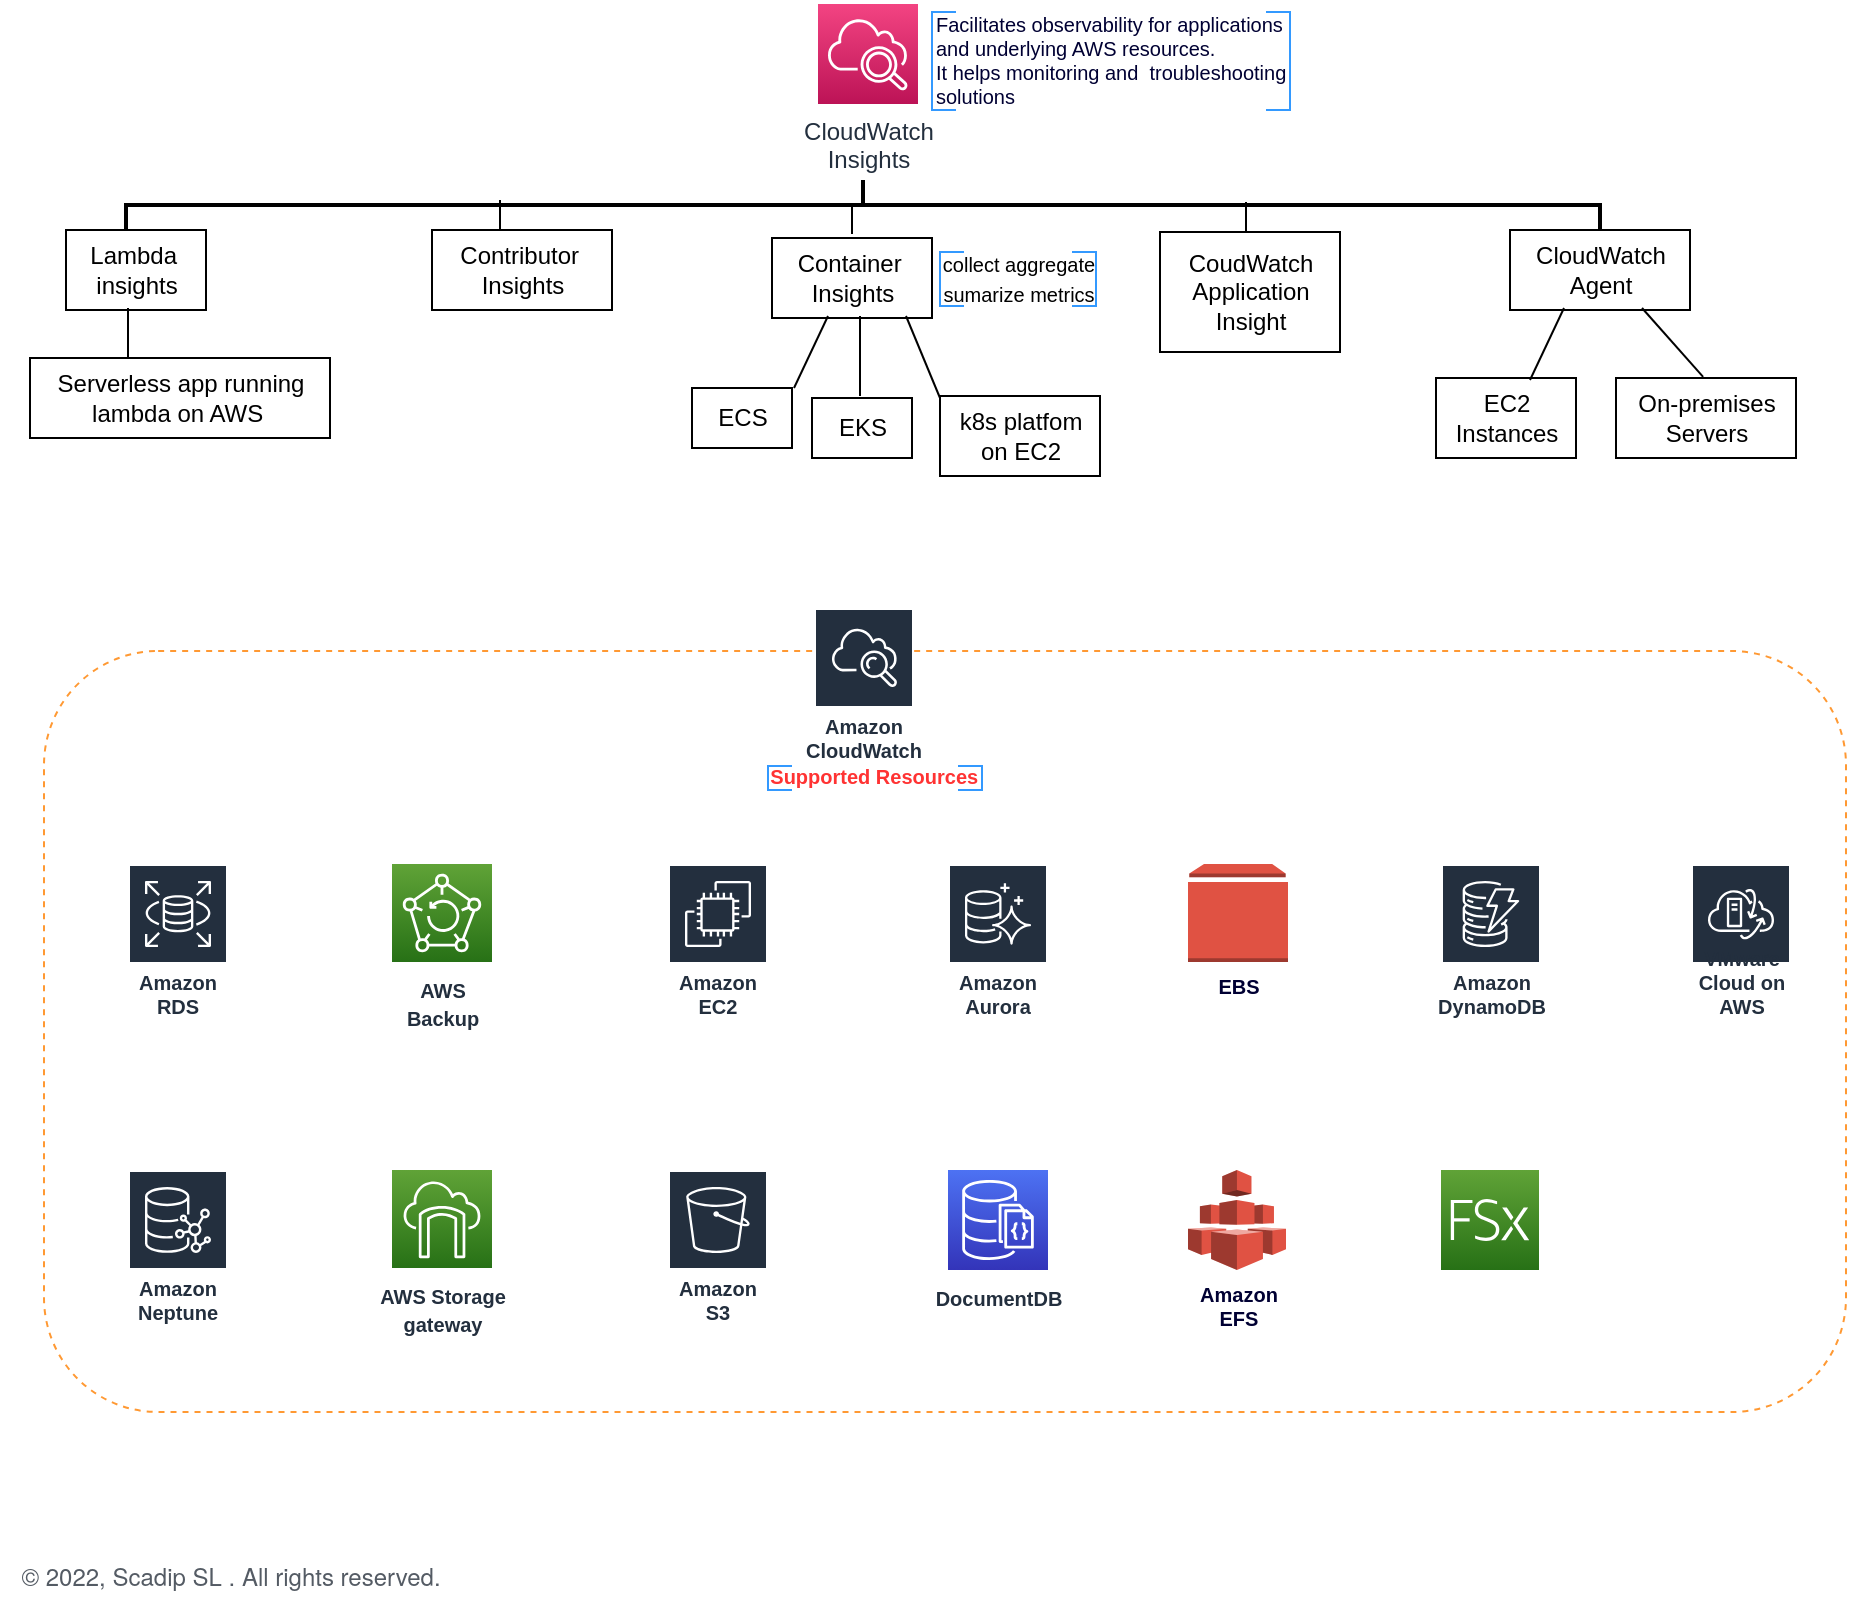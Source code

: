 <mxfile version="20.0.3" type="github">
  <diagram id="ahfcndGCMPXOTyxWDrLU" name="Page-1">
    <mxGraphModel dx="1209" dy="539" grid="1" gridSize="10" guides="1" tooltips="1" connect="1" arrows="1" fold="1" page="1" pageScale="1" pageWidth="1169" pageHeight="827" math="0" shadow="0">
      <root>
        <mxCell id="0" />
        <mxCell id="1" parent="0" />
        <mxCell id="DTZgFdQ72hOBGd_lE64p-38" value="" style="rounded=1;whiteSpace=wrap;html=1;fontSize=10;fontColor=#000033;strokeColor=#FF9933;strokeWidth=1;fillColor=none;gradientColor=none;dashed=1;" vertex="1" parent="1">
          <mxGeometry x="82" y="345.5" width="901" height="380.5" as="geometry" />
        </mxCell>
        <mxCell id="ZLs19pHSzys7aue6sNGM-2" value="CloudWatch&lt;br&gt;Insights" style="sketch=0;points=[[0,0,0],[0.25,0,0],[0.5,0,0],[0.75,0,0],[1,0,0],[0,1,0],[0.25,1,0],[0.5,1,0],[0.75,1,0],[1,1,0],[0,0.25,0],[0,0.5,0],[0,0.75,0],[1,0.25,0],[1,0.5,0],[1,0.75,0]];points=[[0,0,0],[0.25,0,0],[0.5,0,0],[0.75,0,0],[1,0,0],[0,1,0],[0.25,1,0],[0.5,1,0],[0.75,1,0],[1,1,0],[0,0.25,0],[0,0.5,0],[0,0.75,0],[1,0.25,0],[1,0.5,0],[1,0.75,0]];outlineConnect=0;fontColor=#232F3E;gradientColor=#F34482;gradientDirection=north;fillColor=#BC1356;strokeColor=#ffffff;dashed=0;verticalLabelPosition=bottom;verticalAlign=top;align=center;html=1;fontSize=12;fontStyle=0;aspect=fixed;shape=mxgraph.aws4.resourceIcon;resIcon=mxgraph.aws4.cloudwatch_2;" parent="1" vertex="1">
          <mxGeometry x="469" y="22" width="50" height="50" as="geometry" />
        </mxCell>
        <mxCell id="ZLs19pHSzys7aue6sNGM-5" value="Lambda&amp;nbsp;&lt;br&gt;insights" style="text;html=1;align=center;verticalAlign=middle;resizable=0;points=[];autosize=1;strokeColor=default;fillColor=none;fontSize=12;" parent="1" vertex="1">
          <mxGeometry x="93" y="135" width="70" height="40" as="geometry" />
        </mxCell>
        <mxCell id="ZLs19pHSzys7aue6sNGM-6" value="Contributor&amp;nbsp;&lt;br&gt;Insights" style="text;html=1;align=center;verticalAlign=middle;resizable=0;points=[];autosize=1;strokeColor=default;fillColor=none;fontSize=12;" parent="1" vertex="1">
          <mxGeometry x="276" y="135" width="90" height="40" as="geometry" />
        </mxCell>
        <mxCell id="ZLs19pHSzys7aue6sNGM-7" value="Container&amp;nbsp;&lt;br&gt;Insights" style="text;html=1;align=center;verticalAlign=middle;resizable=0;points=[];autosize=1;strokeColor=default;fillColor=none;fontSize=12;" parent="1" vertex="1">
          <mxGeometry x="446" y="139" width="80" height="40" as="geometry" />
        </mxCell>
        <mxCell id="ZLs19pHSzys7aue6sNGM-8" value="CoudWatch&lt;br&gt;Application&lt;br&gt;Insight" style="text;html=1;align=center;verticalAlign=middle;resizable=0;points=[];autosize=1;strokeColor=default;fillColor=none;fontSize=12;" parent="1" vertex="1">
          <mxGeometry x="640" y="136" width="90" height="60" as="geometry" />
        </mxCell>
        <mxCell id="ZLs19pHSzys7aue6sNGM-9" value="CloudWatch &lt;br&gt;Agent" style="text;html=1;align=center;verticalAlign=middle;resizable=0;points=[];autosize=1;strokeColor=default;fillColor=none;fontSize=12;" parent="1" vertex="1">
          <mxGeometry x="815" y="135" width="90" height="40" as="geometry" />
        </mxCell>
        <mxCell id="ZLs19pHSzys7aue6sNGM-10" value="Serverless app running &lt;br&gt;lambda on AWS&amp;nbsp;" style="text;html=1;align=center;verticalAlign=middle;resizable=0;points=[];autosize=1;strokeColor=default;fillColor=none;fontSize=12;" parent="1" vertex="1">
          <mxGeometry x="75" y="199" width="150" height="40" as="geometry" />
        </mxCell>
        <mxCell id="ZLs19pHSzys7aue6sNGM-11" value="&lt;font style=&quot;font-size: 10px;&quot;&gt;collect aggregate&lt;br&gt;sumarize metrics&lt;/font&gt;" style="text;html=1;align=center;verticalAlign=middle;resizable=0;points=[];autosize=1;strokeColor=none;fillColor=none;fontSize=12;" parent="1" vertex="1">
          <mxGeometry x="519" y="139" width="100" height="40" as="geometry" />
        </mxCell>
        <mxCell id="ZLs19pHSzys7aue6sNGM-12" value="" style="strokeWidth=1;html=1;shape=mxgraph.flowchart.annotation_1;align=left;pointerEvents=1;fontColor=#000033;fillColor=none;strokeColor=#3399FF;" parent="1" vertex="1">
          <mxGeometry x="530" y="146" width="12" height="27" as="geometry" />
        </mxCell>
        <mxCell id="ZLs19pHSzys7aue6sNGM-13" value="" style="strokeWidth=1;html=1;shape=mxgraph.flowchart.annotation_1;align=left;pointerEvents=1;fontColor=#000033;fillColor=none;direction=west;strokeColor=#3399FF;" parent="1" vertex="1">
          <mxGeometry x="596" y="146" width="12" height="27" as="geometry" />
        </mxCell>
        <mxCell id="ZLs19pHSzys7aue6sNGM-14" value="" style="strokeWidth=2;html=1;shape=mxgraph.flowchart.annotation_2;align=left;labelPosition=right;pointerEvents=1;fontSize=12;fillColor=none;direction=south;" parent="1" vertex="1">
          <mxGeometry x="123" y="110" width="737" height="25" as="geometry" />
        </mxCell>
        <mxCell id="ZLs19pHSzys7aue6sNGM-15" value="" style="endArrow=none;html=1;rounded=0;fontSize=12;" parent="1" edge="1">
          <mxGeometry width="50" height="50" relative="1" as="geometry">
            <mxPoint x="457" y="214" as="sourcePoint" />
            <mxPoint x="474" y="178" as="targetPoint" />
          </mxGeometry>
        </mxCell>
        <mxCell id="ZLs19pHSzys7aue6sNGM-17" value="" style="endArrow=none;html=1;rounded=0;fontSize=12;" parent="1" edge="1">
          <mxGeometry width="50" height="50" relative="1" as="geometry">
            <mxPoint x="530" y="219" as="sourcePoint" />
            <mxPoint x="513" y="178" as="targetPoint" />
          </mxGeometry>
        </mxCell>
        <mxCell id="ZLs19pHSzys7aue6sNGM-18" value="" style="endArrow=none;html=1;rounded=0;fontSize=12;" parent="1" edge="1">
          <mxGeometry width="50" height="50" relative="1" as="geometry">
            <mxPoint x="490" y="218" as="sourcePoint" />
            <mxPoint x="490" y="178" as="targetPoint" />
          </mxGeometry>
        </mxCell>
        <mxCell id="ZLs19pHSzys7aue6sNGM-19" value="ECS" style="text;html=1;align=center;verticalAlign=middle;resizable=0;points=[];autosize=1;strokeColor=default;fillColor=none;fontSize=12;" parent="1" vertex="1">
          <mxGeometry x="406" y="214" width="50" height="30" as="geometry" />
        </mxCell>
        <mxCell id="ZLs19pHSzys7aue6sNGM-20" value="EKS" style="text;html=1;align=center;verticalAlign=middle;resizable=0;points=[];autosize=1;strokeColor=default;fillColor=none;fontSize=12;" parent="1" vertex="1">
          <mxGeometry x="466" y="219" width="50" height="30" as="geometry" />
        </mxCell>
        <mxCell id="ZLs19pHSzys7aue6sNGM-21" value="k8s platfom&lt;br&gt;on EC2" style="text;html=1;align=center;verticalAlign=middle;resizable=0;points=[];autosize=1;strokeColor=default;fillColor=none;fontSize=12;" parent="1" vertex="1">
          <mxGeometry x="530" y="218" width="80" height="40" as="geometry" />
        </mxCell>
        <mxCell id="ZLs19pHSzys7aue6sNGM-22" value="EC2 &lt;br&gt;Instances" style="text;html=1;align=center;verticalAlign=middle;resizable=0;points=[];autosize=1;strokeColor=default;fillColor=none;fontSize=12;" parent="1" vertex="1">
          <mxGeometry x="778" y="209" width="70" height="40" as="geometry" />
        </mxCell>
        <mxCell id="ZLs19pHSzys7aue6sNGM-23" value="On-premises &lt;br&gt;Servers" style="text;html=1;align=center;verticalAlign=middle;resizable=0;points=[];autosize=1;strokeColor=default;fillColor=none;fontSize=12;" parent="1" vertex="1">
          <mxGeometry x="868" y="209" width="90" height="40" as="geometry" />
        </mxCell>
        <mxCell id="ZLs19pHSzys7aue6sNGM-24" value="" style="endArrow=none;html=1;rounded=0;fontSize=12;" parent="1" edge="1">
          <mxGeometry width="50" height="50" relative="1" as="geometry">
            <mxPoint x="825" y="210" as="sourcePoint" />
            <mxPoint x="842" y="174" as="targetPoint" />
          </mxGeometry>
        </mxCell>
        <mxCell id="ZLs19pHSzys7aue6sNGM-25" value="" style="endArrow=none;html=1;rounded=0;fontSize=12;exitX=0.484;exitY=-0.014;exitDx=0;exitDy=0;exitPerimeter=0;" parent="1" edge="1" source="ZLs19pHSzys7aue6sNGM-23">
          <mxGeometry width="50" height="50" relative="1" as="geometry">
            <mxPoint x="898" y="215" as="sourcePoint" />
            <mxPoint x="881" y="174" as="targetPoint" />
          </mxGeometry>
        </mxCell>
        <mxCell id="DTZgFdQ72hOBGd_lE64p-2" value="" style="endArrow=none;html=1;rounded=0;fontSize=12;" edge="1" parent="1">
          <mxGeometry width="50" height="50" relative="1" as="geometry">
            <mxPoint x="310" y="135" as="sourcePoint" />
            <mxPoint x="310" y="120" as="targetPoint" />
          </mxGeometry>
        </mxCell>
        <mxCell id="DTZgFdQ72hOBGd_lE64p-3" value="" style="endArrow=none;html=1;rounded=0;fontSize=12;" edge="1" parent="1">
          <mxGeometry width="50" height="50" relative="1" as="geometry">
            <mxPoint x="486" y="137" as="sourcePoint" />
            <mxPoint x="486" y="122" as="targetPoint" />
          </mxGeometry>
        </mxCell>
        <mxCell id="DTZgFdQ72hOBGd_lE64p-4" value="" style="endArrow=none;html=1;rounded=0;fontSize=12;" edge="1" parent="1">
          <mxGeometry width="50" height="50" relative="1" as="geometry">
            <mxPoint x="683" y="136" as="sourcePoint" />
            <mxPoint x="683" y="121" as="targetPoint" />
          </mxGeometry>
        </mxCell>
        <mxCell id="DTZgFdQ72hOBGd_lE64p-5" value="" style="endArrow=none;html=1;rounded=0;fontSize=12;" edge="1" parent="1">
          <mxGeometry width="50" height="50" relative="1" as="geometry">
            <mxPoint x="124" y="199" as="sourcePoint" />
            <mxPoint x="124" y="174" as="targetPoint" />
          </mxGeometry>
        </mxCell>
        <mxCell id="DTZgFdQ72hOBGd_lE64p-6" value="Amazon CloudWatch" style="sketch=0;outlineConnect=0;fontColor=#232F3E;gradientColor=none;strokeColor=#ffffff;fillColor=#232F3E;dashed=0;verticalLabelPosition=middle;verticalAlign=bottom;align=center;html=1;whiteSpace=wrap;fontSize=10;fontStyle=1;spacing=3;shape=mxgraph.aws4.productIcon;prIcon=mxgraph.aws4.cloudwatch;" vertex="1" parent="1">
          <mxGeometry x="467" y="324" width="50" height="81" as="geometry" />
        </mxCell>
        <mxCell id="DTZgFdQ72hOBGd_lE64p-7" value="&lt;b&gt;&lt;font color=&quot;#ff3333&quot;&gt;Supported Resources&amp;nbsp;&lt;/font&gt;&lt;/b&gt;" style="text;html=1;align=center;verticalAlign=middle;resizable=0;points=[];autosize=1;strokeColor=none;fillColor=none;fontSize=10;" vertex="1" parent="1">
          <mxGeometry x="433" y="393" width="130" height="30" as="geometry" />
        </mxCell>
        <mxCell id="DTZgFdQ72hOBGd_lE64p-8" value="" style="strokeWidth=1;html=1;shape=mxgraph.flowchart.annotation_1;align=left;pointerEvents=1;fontColor=#000033;fillColor=none;strokeColor=#3399FF;" vertex="1" parent="1">
          <mxGeometry x="444" y="403" width="12" height="12" as="geometry" />
        </mxCell>
        <mxCell id="DTZgFdQ72hOBGd_lE64p-9" value="" style="strokeWidth=1;html=1;shape=mxgraph.flowchart.annotation_1;align=left;pointerEvents=1;fontColor=#000033;fillColor=none;direction=west;strokeColor=#3399FF;" vertex="1" parent="1">
          <mxGeometry x="539" y="403" width="12" height="12" as="geometry" />
        </mxCell>
        <mxCell id="DTZgFdQ72hOBGd_lE64p-11" value="&lt;b style=&quot;font-size: 10px;&quot;&gt;AWS &lt;br&gt;Backup&lt;/b&gt;" style="sketch=0;points=[[0,0,0],[0.25,0,0],[0.5,0,0],[0.75,0,0],[1,0,0],[0,1,0],[0.25,1,0],[0.5,1,0],[0.75,1,0],[1,1,0],[0,0.25,0],[0,0.5,0],[0,0.75,0],[1,0.25,0],[1,0.5,0],[1,0.75,0]];outlineConnect=0;fontColor=#232F3E;gradientColor=#60A337;gradientDirection=north;fillColor=#277116;strokeColor=#ffffff;dashed=0;verticalLabelPosition=bottom;verticalAlign=top;align=center;html=1;fontSize=12;fontStyle=0;shape=mxgraph.aws4.resourceIcon;resIcon=mxgraph.aws4.backup;" vertex="1" parent="1">
          <mxGeometry x="256" y="452" width="50" height="49" as="geometry" />
        </mxCell>
        <mxCell id="DTZgFdQ72hOBGd_lE64p-13" value="&lt;font style=&quot;font-size: 10px;&quot;&gt;&lt;b&gt;AWS Storage &lt;br&gt;gateway&lt;/b&gt;&lt;/font&gt;" style="sketch=0;points=[[0,0,0],[0.25,0,0],[0.5,0,0],[0.75,0,0],[1,0,0],[0,1,0],[0.25,1,0],[0.5,1,0],[0.75,1,0],[1,1,0],[0,0.25,0],[0,0.5,0],[0,0.75,0],[1,0.25,0],[1,0.5,0],[1,0.75,0]];outlineConnect=0;fontColor=#232F3E;gradientColor=#60A337;gradientDirection=north;fillColor=#277116;strokeColor=#ffffff;dashed=0;verticalLabelPosition=bottom;verticalAlign=top;align=center;html=1;fontSize=12;fontStyle=0;shape=mxgraph.aws4.resourceIcon;resIcon=mxgraph.aws4.storage_gateway;" vertex="1" parent="1">
          <mxGeometry x="256" y="605" width="50" height="49" as="geometry" />
        </mxCell>
        <mxCell id="DTZgFdQ72hOBGd_lE64p-14" value="Amazon EC2" style="sketch=0;outlineConnect=0;fontColor=#232F3E;gradientColor=none;strokeColor=#ffffff;fillColor=#232F3E;dashed=0;verticalLabelPosition=middle;verticalAlign=bottom;align=center;html=1;whiteSpace=wrap;fontSize=10;fontStyle=1;spacing=3;shape=mxgraph.aws4.productIcon;prIcon=mxgraph.aws4.ec2;" vertex="1" parent="1">
          <mxGeometry x="394" y="452" width="50" height="81" as="geometry" />
        </mxCell>
        <mxCell id="DTZgFdQ72hOBGd_lE64p-16" value="Amazon S3" style="sketch=0;outlineConnect=0;fontColor=#232F3E;gradientColor=none;strokeColor=#ffffff;fillColor=#232F3E;dashed=0;verticalLabelPosition=middle;verticalAlign=bottom;align=center;html=1;whiteSpace=wrap;fontSize=10;fontStyle=1;spacing=3;shape=mxgraph.aws4.productIcon;prIcon=mxgraph.aws4.s3;" vertex="1" parent="1">
          <mxGeometry x="394" y="605" width="50" height="81" as="geometry" />
        </mxCell>
        <mxCell id="DTZgFdQ72hOBGd_lE64p-20" value="&lt;font color=&quot;#000033&quot;&gt;Facilitates observability for applications &lt;br&gt;and underlying AWS resources. &lt;br&gt;It helps&amp;nbsp;&lt;/font&gt;&lt;span style=&quot;background-color: initial;&quot;&gt;&lt;font color=&quot;#000033&quot;&gt;monitoring and&amp;nbsp;&amp;nbsp;&lt;/font&gt;&lt;/span&gt;&lt;span style=&quot;color: rgb(0, 0, 51); background-color: initial;&quot;&gt;troubleshooting&lt;/span&gt;&lt;span style=&quot;background-color: initial;&quot;&gt;&lt;font color=&quot;#000033&quot;&gt;&lt;br&gt;&lt;/font&gt;&lt;/span&gt;&lt;div&gt;&lt;font color=&quot;#000033&quot;&gt;solutions&amp;nbsp;&lt;/font&gt;&lt;/div&gt;" style="text;html=1;align=left;verticalAlign=middle;resizable=0;points=[];autosize=1;strokeColor=none;fillColor=none;fontSize=10;fontColor=#FF3333;" vertex="1" parent="1">
          <mxGeometry x="526" y="20" width="200" height="60" as="geometry" />
        </mxCell>
        <mxCell id="DTZgFdQ72hOBGd_lE64p-21" value="" style="strokeWidth=1;html=1;shape=mxgraph.flowchart.annotation_1;align=left;pointerEvents=1;fontColor=#000033;fillColor=none;strokeColor=#3399FF;" vertex="1" parent="1">
          <mxGeometry x="526" y="26" width="12" height="49" as="geometry" />
        </mxCell>
        <mxCell id="DTZgFdQ72hOBGd_lE64p-22" value="" style="strokeWidth=1;html=1;shape=mxgraph.flowchart.annotation_1;align=left;pointerEvents=1;fontColor=#000033;fillColor=none;direction=west;strokeColor=#3399FF;" vertex="1" parent="1">
          <mxGeometry x="693" y="26" width="12" height="49" as="geometry" />
        </mxCell>
        <mxCell id="DTZgFdQ72hOBGd_lE64p-24" value="Amazon&#xa;Aurora" style="sketch=0;outlineConnect=0;fontColor=#232F3E;gradientColor=none;strokeColor=#ffffff;fillColor=#232F3E;dashed=0;verticalLabelPosition=middle;verticalAlign=bottom;align=center;html=1;whiteSpace=wrap;fontSize=10;fontStyle=1;spacing=3;shape=mxgraph.aws4.productIcon;prIcon=mxgraph.aws4.aurora;" vertex="1" parent="1">
          <mxGeometry x="534" y="452" width="50" height="81" as="geometry" />
        </mxCell>
        <mxCell id="DTZgFdQ72hOBGd_lE64p-25" value="&lt;font style=&quot;font-size: 10px;&quot;&gt;&lt;b&gt;DocumentDB&lt;/b&gt;&lt;/font&gt;" style="sketch=0;points=[[0,0,0],[0.25,0,0],[0.5,0,0],[0.75,0,0],[1,0,0],[0,1,0],[0.25,1,0],[0.5,1,0],[0.75,1,0],[1,1,0],[0,0.25,0],[0,0.5,0],[0,0.75,0],[1,0.25,0],[1,0.5,0],[1,0.75,0]];outlineConnect=0;fontColor=#232F3E;gradientColor=#4D72F3;gradientDirection=north;fillColor=#3334B9;strokeColor=#ffffff;dashed=0;verticalLabelPosition=bottom;verticalAlign=top;align=center;html=1;fontSize=12;fontStyle=0;shape=mxgraph.aws4.resourceIcon;resIcon=mxgraph.aws4.documentdb_with_mongodb_compatibility;" vertex="1" parent="1">
          <mxGeometry x="534" y="605" width="50" height="50" as="geometry" />
        </mxCell>
        <mxCell id="DTZgFdQ72hOBGd_lE64p-26" value="&lt;b&gt;EBS&lt;/b&gt;" style="outlineConnect=0;dashed=0;verticalLabelPosition=bottom;verticalAlign=top;align=center;html=1;shape=mxgraph.aws3.volume;fillColor=#E05243;gradientColor=none;fontSize=10;fontColor=#000033;strokeColor=default;strokeWidth=1;" vertex="1" parent="1">
          <mxGeometry x="654" y="452" width="50" height="49" as="geometry" />
        </mxCell>
        <mxCell id="DTZgFdQ72hOBGd_lE64p-27" value="&lt;b&gt;Amazon &lt;br&gt;EFS&lt;/b&gt;" style="outlineConnect=0;dashed=0;verticalLabelPosition=bottom;verticalAlign=top;align=center;html=1;shape=mxgraph.aws3.efs;fillColor=#E05243;gradientColor=none;fontSize=10;fontColor=#000033;strokeColor=default;strokeWidth=1;" vertex="1" parent="1">
          <mxGeometry x="654" y="605" width="49" height="50" as="geometry" />
        </mxCell>
        <mxCell id="DTZgFdQ72hOBGd_lE64p-30" value="" style="sketch=0;points=[[0,0,0],[0.25,0,0],[0.5,0,0],[0.75,0,0],[1,0,0],[0,1,0],[0.25,1,0],[0.5,1,0],[0.75,1,0],[1,1,0],[0,0.25,0],[0,0.5,0],[0,0.75,0],[1,0.25,0],[1,0.5,0],[1,0.75,0]];outlineConnect=0;fontColor=#232F3E;gradientColor=#60A337;gradientDirection=north;fillColor=#277116;strokeColor=#ffffff;dashed=0;verticalLabelPosition=bottom;verticalAlign=top;align=center;html=1;fontSize=12;fontStyle=0;shape=mxgraph.aws4.resourceIcon;resIcon=mxgraph.aws4.fsx;" vertex="1" parent="1">
          <mxGeometry x="780.5" y="605" width="49" height="50" as="geometry" />
        </mxCell>
        <mxCell id="DTZgFdQ72hOBGd_lE64p-31" value="Amazon DynamoDB" style="sketch=0;outlineConnect=0;fontColor=#232F3E;gradientColor=none;strokeColor=#ffffff;fillColor=#232F3E;dashed=0;verticalLabelPosition=middle;verticalAlign=bottom;align=center;html=1;whiteSpace=wrap;fontSize=10;fontStyle=1;spacing=3;shape=mxgraph.aws4.productIcon;prIcon=mxgraph.aws4.dynamodb;" vertex="1" parent="1">
          <mxGeometry x="780.5" y="452" width="50" height="81" as="geometry" />
        </mxCell>
        <mxCell id="DTZgFdQ72hOBGd_lE64p-32" value="Amazon RDS" style="sketch=0;outlineConnect=0;fontColor=#232F3E;gradientColor=none;strokeColor=#ffffff;fillColor=#232F3E;dashed=0;verticalLabelPosition=middle;verticalAlign=bottom;align=center;html=1;whiteSpace=wrap;fontSize=10;fontStyle=1;spacing=3;shape=mxgraph.aws4.productIcon;prIcon=mxgraph.aws4.rds;" vertex="1" parent="1">
          <mxGeometry x="124" y="452" width="50" height="81" as="geometry" />
        </mxCell>
        <mxCell id="DTZgFdQ72hOBGd_lE64p-33" value="Amazon Neptune" style="sketch=0;outlineConnect=0;fontColor=#232F3E;gradientColor=none;strokeColor=#ffffff;fillColor=#232F3E;dashed=0;verticalLabelPosition=middle;verticalAlign=bottom;align=center;html=1;whiteSpace=wrap;fontSize=10;fontStyle=1;spacing=3;shape=mxgraph.aws4.productIcon;prIcon=mxgraph.aws4.neptune;" vertex="1" parent="1">
          <mxGeometry x="124" y="605" width="50" height="81" as="geometry" />
        </mxCell>
        <mxCell id="DTZgFdQ72hOBGd_lE64p-34" value="VMware Cloud on AWS" style="sketch=0;outlineConnect=0;fontColor=#232F3E;gradientColor=none;strokeColor=#ffffff;fillColor=#232F3E;dashed=0;verticalLabelPosition=middle;verticalAlign=bottom;align=center;html=1;whiteSpace=wrap;fontSize=10;fontStyle=1;spacing=3;shape=mxgraph.aws4.productIcon;prIcon=mxgraph.aws4.vmware_cloud_on_aws;" vertex="1" parent="1">
          <mxGeometry x="905.5" y="452" width="50" height="81" as="geometry" />
        </mxCell>
        <mxCell id="DTZgFdQ72hOBGd_lE64p-39" value="&lt;span style=&quot;color: rgb(84, 91, 100); font-family: &amp;quot;Amazon Ember&amp;quot;, &amp;quot;Helvetica Neue&amp;quot;, Roboto, Arial, sans-serif; text-align: start; background-color: rgb(255, 255, 255);&quot;&gt;© 2022, Scadip SL&amp;nbsp;&lt;/span&gt;&lt;span style=&quot;color: rgb(84, 91, 100); font-family: &amp;quot;Amazon Ember&amp;quot;, &amp;quot;Helvetica Neue&amp;quot;, Roboto, Arial, sans-serif; text-align: start; background-color: rgb(255, 255, 255);&quot;&gt;. All rights reserved.&lt;/span&gt;" style="text;html=1;align=center;verticalAlign=middle;resizable=0;points=[];autosize=1;strokeColor=none;fillColor=none;fontSize=12;" vertex="1" parent="1">
          <mxGeometry x="60" y="798" width="230" height="20" as="geometry" />
        </mxCell>
      </root>
    </mxGraphModel>
  </diagram>
</mxfile>
